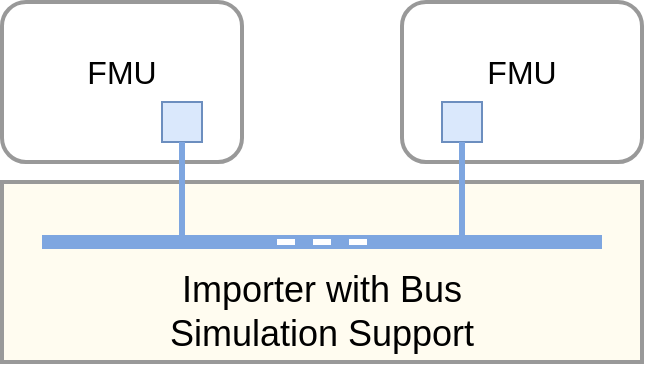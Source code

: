 <mxfile version="20.8.5" type="device"><diagram id="zssgmvdwZO7xPkAqMUr9" name="Page-1"><mxGraphModel dx="402" dy="232" grid="1" gridSize="10" guides="1" tooltips="1" connect="1" arrows="1" fold="1" page="1" pageScale="1" pageWidth="850" pageHeight="1100" math="0" shadow="0"><root><mxCell id="0"/><mxCell id="1" parent="0"/><mxCell id="v5oIvpwDgeikFxTejpUY-1" value="" style="rounded=1;whiteSpace=wrap;html=1;strokeColor=#999999;strokeWidth=2;" parent="1" vertex="1"><mxGeometry x="40" y="40" width="120" height="80" as="geometry"/></mxCell><mxCell id="v5oIvpwDgeikFxTejpUY-2" value="" style="rounded=1;whiteSpace=wrap;html=1;strokeColor=#999999;strokeWidth=2;" parent="1" vertex="1"><mxGeometry x="240" y="40" width="120" height="80" as="geometry"/></mxCell><mxCell id="v5oIvpwDgeikFxTejpUY-3" value="" style="rounded=0;whiteSpace=wrap;html=1;fillColor=#FFFCF0;strokeWidth=2;perimeterSpacing=0;strokeColor=#999999;" parent="1" vertex="1"><mxGeometry x="40" y="130" width="320" height="90" as="geometry"/></mxCell><mxCell id="v5oIvpwDgeikFxTejpUY-4" value="" style="rounded=0;whiteSpace=wrap;html=1;fillColor=#dae8fc;strokeColor=#6c8ebf;" parent="1" vertex="1"><mxGeometry x="120" y="90" width="20" height="20" as="geometry"/></mxCell><mxCell id="v5oIvpwDgeikFxTejpUY-5" value="" style="rounded=0;whiteSpace=wrap;html=1;fillColor=#dae8fc;strokeColor=#6c8ebf;" parent="1" vertex="1"><mxGeometry x="260" y="90" width="20" height="20" as="geometry"/></mxCell><mxCell id="v5oIvpwDgeikFxTejpUY-10" value="&lt;font style=&quot;font-size: 18px;&quot;&gt;Importer&lt;/font&gt;&lt;font style=&quot;font-size: 18px;&quot;&gt; with Bus Simulation Support&lt;/font&gt;" style="text;html=1;strokeColor=none;fillColor=none;align=center;verticalAlign=middle;whiteSpace=wrap;rounded=0;" parent="1" vertex="1"><mxGeometry x="95" y="180" width="210" height="30" as="geometry"/></mxCell><mxCell id="v5oIvpwDgeikFxTejpUY-18" value="&lt;div style=&quot;font-size: 16px;&quot;&gt;&lt;font style=&quot;font-size: 16px;&quot;&gt;FMU&lt;/font&gt;&lt;/div&gt;" style="text;html=1;strokeColor=none;fillColor=none;align=center;verticalAlign=middle;whiteSpace=wrap;rounded=0;fontSize=20;" parent="1" vertex="1"><mxGeometry x="70" y="60" width="60" height="30" as="geometry"/></mxCell><mxCell id="v5oIvpwDgeikFxTejpUY-21" value="&lt;div style=&quot;font-size: 16px;&quot;&gt;&lt;font style=&quot;font-size: 16px;&quot;&gt;FMU&lt;/font&gt;&lt;/div&gt;" style="text;html=1;strokeColor=none;fillColor=none;align=center;verticalAlign=middle;whiteSpace=wrap;rounded=0;fontSize=20;" parent="1" vertex="1"><mxGeometry x="270" y="60" width="60" height="30" as="geometry"/></mxCell><mxCell id="v5oIvpwDgeikFxTejpUY-17" value="" style="endArrow=none;html=1;fontSize=20;fillColor=#b1ddf0;strokeColor=#7EA6E0;rounded=0;strokeWidth=7;movable=1;resizable=1;rotatable=1;deletable=1;editable=1;connectable=1;" parent="1" edge="1"><mxGeometry width="50" height="50" relative="1" as="geometry"><mxPoint x="340" y="160" as="sourcePoint"/><mxPoint x="60" y="160" as="targetPoint"/><Array as="points"><mxPoint x="290" y="160"/><mxPoint x="110" y="160"/></Array></mxGeometry></mxCell><mxCell id="KEQrLfB2FrUfxKy-oO7P-3" value="" style="endArrow=none;html=1;rounded=0;entryX=0.5;entryY=1;entryDx=0;entryDy=0;strokeWidth=3;strokeColor=#7EA6E0;" parent="1" target="v5oIvpwDgeikFxTejpUY-4" edge="1"><mxGeometry width="50" height="50" relative="1" as="geometry"><mxPoint x="130" y="160" as="sourcePoint"/><mxPoint x="109.5" y="110" as="targetPoint"/></mxGeometry></mxCell><mxCell id="KEQrLfB2FrUfxKy-oO7P-4" value="" style="endArrow=none;html=1;rounded=0;entryX=0.5;entryY=1;entryDx=0;entryDy=0;strokeWidth=3;strokeColor=#7EA6E0;" parent="1" target="v5oIvpwDgeikFxTejpUY-5" edge="1"><mxGeometry width="50" height="50" relative="1" as="geometry"><mxPoint x="270" y="160" as="sourcePoint"/><mxPoint x="289.66" y="100" as="targetPoint"/></mxGeometry></mxCell><mxCell id="KEQrLfB2FrUfxKy-oO7P-9" value="" style="endArrow=none;html=1;rounded=0;strokeColor=#FFFFFF;strokeWidth=3;fontSize=16;dashed=1;" parent="1" edge="1"><mxGeometry width="50" height="50" relative="1" as="geometry"><mxPoint x="177.5" y="160" as="sourcePoint"/><mxPoint x="222.5" y="160" as="targetPoint"/></mxGeometry></mxCell></root></mxGraphModel></diagram></mxfile>